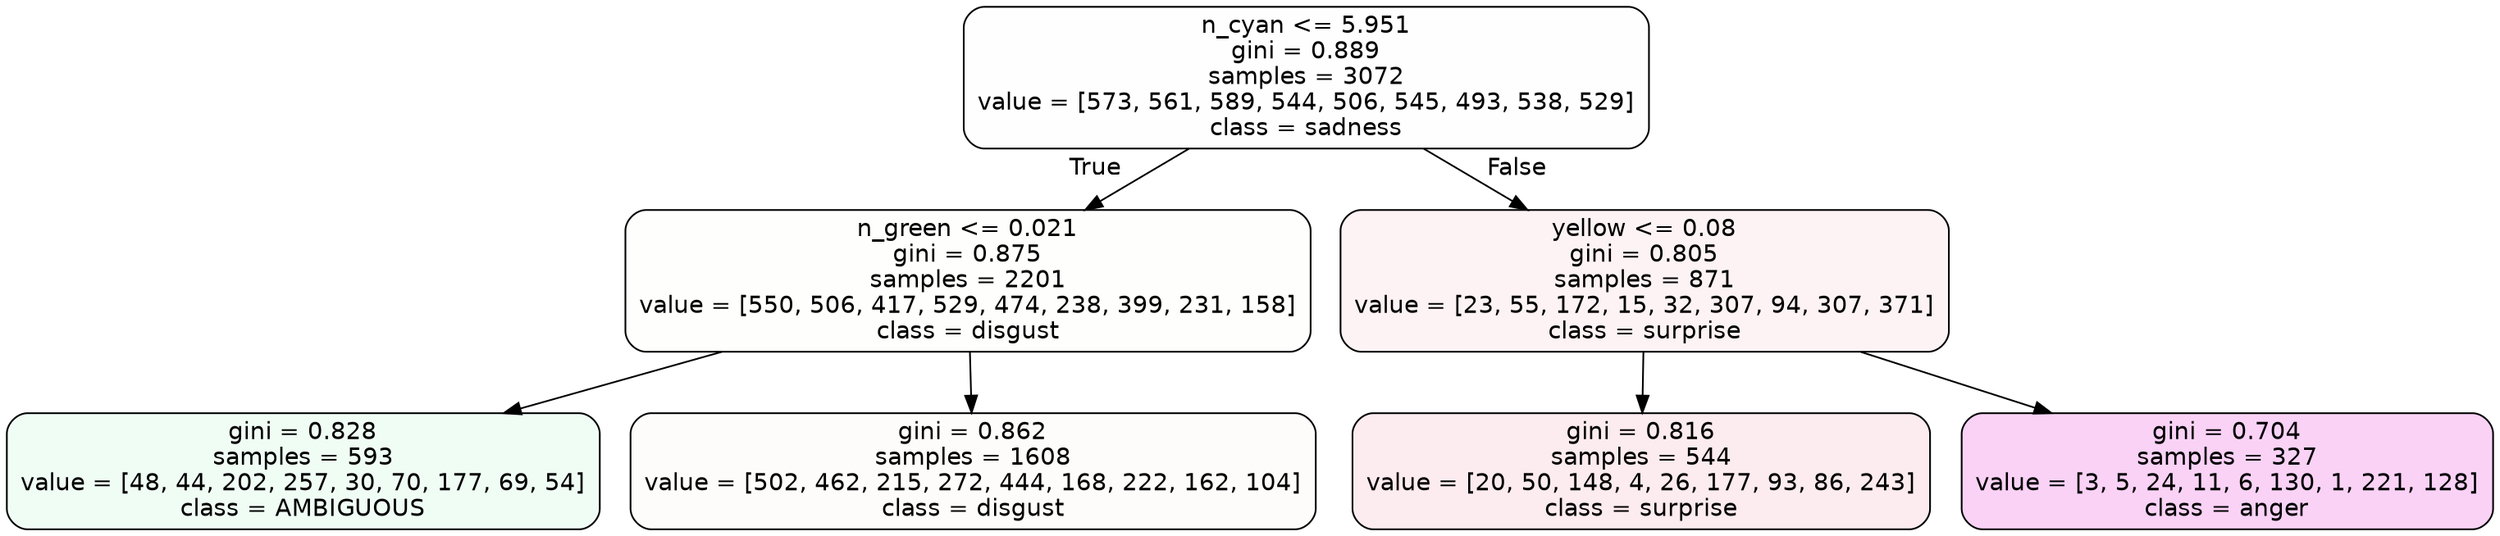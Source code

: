 digraph Tree {
node [shape=box, style="filled, rounded", color="black", fontname=helvetica] ;
edge [fontname=helvetica] ;
0 [label="n_cyan <= 5.951\ngini = 0.889\nsamples = 3072\nvalue = [573, 561, 589, 544, 506, 545, 493, 538, 529]\nclass = sadness", fillcolor="#64e53901"] ;
1 [label="n_green <= 0.021\ngini = 0.875\nsamples = 2201\nvalue = [550, 506, 417, 529, 474, 238, 399, 231, 158]\nclass = disgust", fillcolor="#e5813902"] ;
0 -> 1 [labeldistance=2.5, labelangle=45, headlabel="True"] ;
2 [label="gini = 0.828\nsamples = 593\nvalue = [48, 44, 202, 257, 30, 70, 177, 69, 54]\nclass = AMBIGUOUS", fillcolor="#39e58113"] ;
1 -> 2 ;
3 [label="gini = 0.862\nsamples = 1608\nvalue = [502, 462, 215, 272, 444, 168, 222, 162, 104]\nclass = disgust", fillcolor="#e5813905"] ;
1 -> 3 ;
4 [label="yellow <= 0.08\ngini = 0.805\nsamples = 871\nvalue = [23, 55, 172, 15, 32, 307, 94, 307, 371]\nclass = surprise", fillcolor="#e539640f"] ;
0 -> 4 [labeldistance=2.5, labelangle=-45, headlabel="False"] ;
5 [label="gini = 0.816\nsamples = 544\nvalue = [20, 50, 148, 4, 26, 177, 93, 86, 243]\nclass = surprise", fillcolor="#e5396419"] ;
4 -> 5 ;
6 [label="gini = 0.704\nsamples = 327\nvalue = [3, 5, 24, 11, 6, 130, 1, 221, 128]\nclass = anger", fillcolor="#e539d73a"] ;
4 -> 6 ;
}